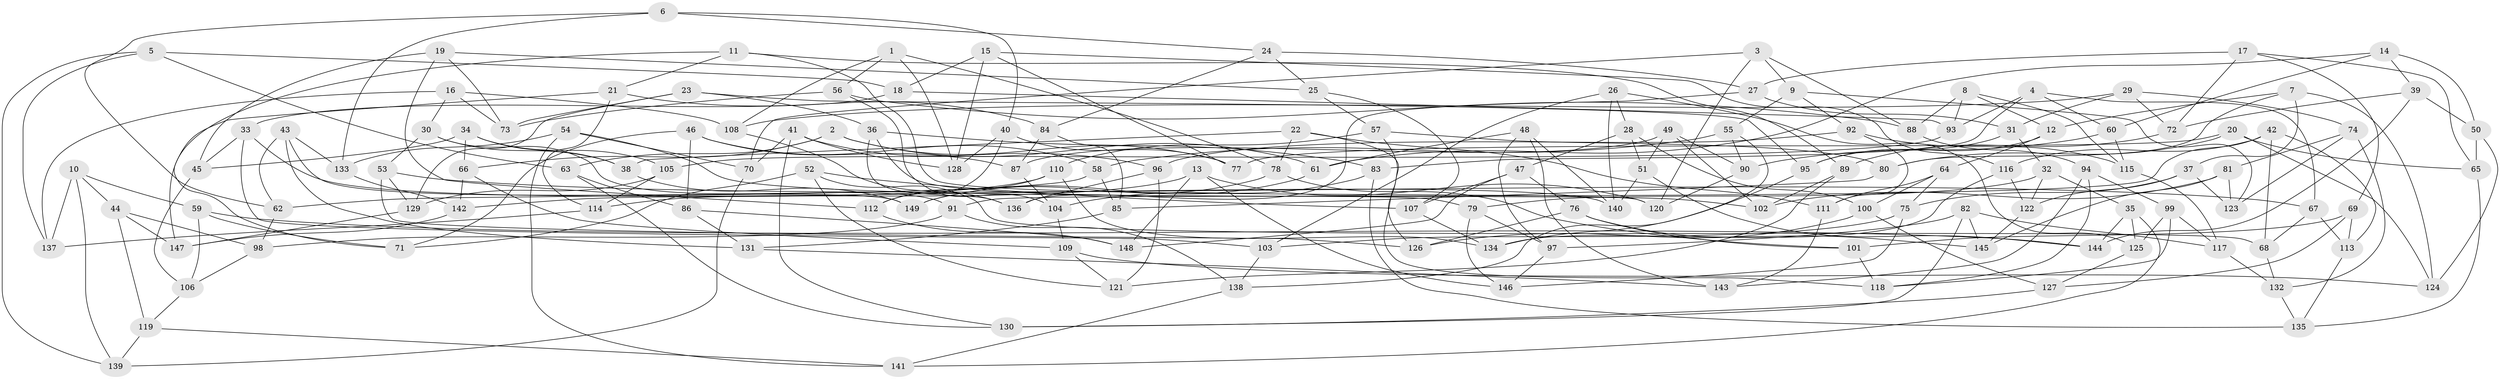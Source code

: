 // coarse degree distribution, {4: 0.5428571428571428, 6: 0.3047619047619048, 3: 0.0380952380952381, 5: 0.11428571428571428}
// Generated by graph-tools (version 1.1) at 2025/38/03/04/25 23:38:06]
// undirected, 149 vertices, 298 edges
graph export_dot {
  node [color=gray90,style=filled];
  1;
  2;
  3;
  4;
  5;
  6;
  7;
  8;
  9;
  10;
  11;
  12;
  13;
  14;
  15;
  16;
  17;
  18;
  19;
  20;
  21;
  22;
  23;
  24;
  25;
  26;
  27;
  28;
  29;
  30;
  31;
  32;
  33;
  34;
  35;
  36;
  37;
  38;
  39;
  40;
  41;
  42;
  43;
  44;
  45;
  46;
  47;
  48;
  49;
  50;
  51;
  52;
  53;
  54;
  55;
  56;
  57;
  58;
  59;
  60;
  61;
  62;
  63;
  64;
  65;
  66;
  67;
  68;
  69;
  70;
  71;
  72;
  73;
  74;
  75;
  76;
  77;
  78;
  79;
  80;
  81;
  82;
  83;
  84;
  85;
  86;
  87;
  88;
  89;
  90;
  91;
  92;
  93;
  94;
  95;
  96;
  97;
  98;
  99;
  100;
  101;
  102;
  103;
  104;
  105;
  106;
  107;
  108;
  109;
  110;
  111;
  112;
  113;
  114;
  115;
  116;
  117;
  118;
  119;
  120;
  121;
  122;
  123;
  124;
  125;
  126;
  127;
  128;
  129;
  130;
  131;
  132;
  133;
  134;
  135;
  136;
  137;
  138;
  139;
  140;
  141;
  142;
  143;
  144;
  145;
  146;
  147;
  148;
  149;
  1 -- 108;
  1 -- 128;
  1 -- 56;
  1 -- 78;
  2 -- 61;
  2 -- 77;
  2 -- 63;
  2 -- 66;
  3 -- 70;
  3 -- 120;
  3 -- 9;
  3 -- 88;
  4 -- 93;
  4 -- 67;
  4 -- 83;
  4 -- 60;
  5 -- 63;
  5 -- 18;
  5 -- 139;
  5 -- 137;
  6 -- 133;
  6 -- 62;
  6 -- 40;
  6 -- 24;
  7 -- 37;
  7 -- 124;
  7 -- 12;
  7 -- 80;
  8 -- 93;
  8 -- 12;
  8 -- 88;
  8 -- 115;
  9 -- 123;
  9 -- 92;
  9 -- 55;
  10 -- 59;
  10 -- 139;
  10 -- 137;
  10 -- 44;
  11 -- 89;
  11 -- 71;
  11 -- 21;
  11 -- 120;
  12 -- 95;
  12 -- 64;
  13 -- 114;
  13 -- 148;
  13 -- 146;
  13 -- 120;
  14 -- 60;
  14 -- 61;
  14 -- 39;
  14 -- 50;
  15 -- 18;
  15 -- 77;
  15 -- 116;
  15 -- 128;
  16 -- 108;
  16 -- 30;
  16 -- 137;
  16 -- 73;
  17 -- 65;
  17 -- 69;
  17 -- 27;
  17 -- 72;
  18 -- 33;
  18 -- 93;
  19 -- 73;
  19 -- 112;
  19 -- 25;
  19 -- 45;
  20 -- 65;
  20 -- 80;
  20 -- 77;
  20 -- 124;
  21 -- 114;
  21 -- 84;
  21 -- 147;
  22 -- 78;
  22 -- 38;
  22 -- 111;
  22 -- 126;
  23 -- 129;
  23 -- 73;
  23 -- 36;
  23 -- 95;
  24 -- 25;
  24 -- 27;
  24 -- 84;
  25 -- 107;
  25 -- 57;
  26 -- 103;
  26 -- 28;
  26 -- 140;
  26 -- 125;
  27 -- 136;
  27 -- 31;
  28 -- 51;
  28 -- 100;
  28 -- 47;
  29 -- 108;
  29 -- 31;
  29 -- 74;
  29 -- 72;
  30 -- 53;
  30 -- 91;
  30 -- 38;
  31 -- 32;
  31 -- 95;
  32 -- 79;
  32 -- 122;
  32 -- 35;
  33 -- 140;
  33 -- 45;
  33 -- 103;
  34 -- 105;
  34 -- 45;
  34 -- 38;
  34 -- 66;
  35 -- 125;
  35 -- 144;
  35 -- 141;
  36 -- 83;
  36 -- 79;
  36 -- 136;
  37 -- 122;
  37 -- 75;
  37 -- 123;
  38 -- 149;
  39 -- 50;
  39 -- 72;
  39 -- 144;
  40 -- 112;
  40 -- 128;
  40 -- 77;
  41 -- 70;
  41 -- 130;
  41 -- 128;
  41 -- 96;
  42 -- 116;
  42 -- 113;
  42 -- 68;
  42 -- 91;
  43 -- 133;
  43 -- 131;
  43 -- 62;
  43 -- 149;
  44 -- 119;
  44 -- 147;
  44 -- 98;
  45 -- 106;
  46 -- 58;
  46 -- 86;
  46 -- 71;
  46 -- 87;
  47 -- 148;
  47 -- 107;
  47 -- 76;
  48 -- 97;
  48 -- 143;
  48 -- 61;
  48 -- 140;
  49 -- 87;
  49 -- 51;
  49 -- 102;
  49 -- 90;
  50 -- 124;
  50 -- 65;
  51 -- 140;
  51 -- 144;
  52 -- 121;
  52 -- 107;
  52 -- 68;
  52 -- 71;
  53 -- 129;
  53 -- 126;
  53 -- 67;
  54 -- 70;
  54 -- 133;
  54 -- 141;
  54 -- 102;
  55 -- 90;
  55 -- 58;
  55 -- 138;
  56 -- 73;
  56 -- 104;
  56 -- 88;
  57 -- 118;
  57 -- 80;
  57 -- 110;
  58 -- 85;
  58 -- 62;
  59 -- 106;
  59 -- 144;
  59 -- 71;
  60 -- 115;
  60 -- 90;
  61 -- 149;
  62 -- 98;
  63 -- 130;
  63 -- 86;
  64 -- 111;
  64 -- 100;
  64 -- 75;
  65 -- 135;
  66 -- 109;
  66 -- 142;
  67 -- 68;
  67 -- 113;
  68 -- 132;
  69 -- 127;
  69 -- 113;
  69 -- 101;
  70 -- 139;
  72 -- 89;
  74 -- 132;
  74 -- 123;
  74 -- 81;
  75 -- 103;
  75 -- 146;
  76 -- 145;
  76 -- 126;
  76 -- 101;
  78 -- 101;
  78 -- 149;
  79 -- 146;
  79 -- 97;
  80 -- 85;
  81 -- 123;
  81 -- 102;
  81 -- 145;
  82 -- 145;
  82 -- 117;
  82 -- 130;
  82 -- 97;
  83 -- 104;
  83 -- 135;
  84 -- 85;
  84 -- 87;
  85 -- 131;
  86 -- 148;
  86 -- 131;
  87 -- 104;
  88 -- 94;
  89 -- 102;
  89 -- 121;
  90 -- 120;
  91 -- 138;
  91 -- 98;
  92 -- 96;
  92 -- 115;
  92 -- 111;
  93 -- 105;
  94 -- 99;
  94 -- 118;
  94 -- 143;
  95 -- 134;
  96 -- 136;
  96 -- 121;
  97 -- 146;
  98 -- 106;
  99 -- 125;
  99 -- 118;
  99 -- 117;
  100 -- 127;
  100 -- 126;
  101 -- 118;
  103 -- 138;
  104 -- 109;
  105 -- 129;
  105 -- 114;
  106 -- 119;
  107 -- 134;
  108 -- 136;
  109 -- 124;
  109 -- 121;
  110 -- 134;
  110 -- 142;
  110 -- 112;
  111 -- 143;
  112 -- 148;
  113 -- 135;
  114 -- 137;
  115 -- 117;
  116 -- 134;
  116 -- 122;
  117 -- 132;
  119 -- 141;
  119 -- 139;
  122 -- 145;
  125 -- 127;
  127 -- 130;
  129 -- 147;
  131 -- 143;
  132 -- 135;
  133 -- 142;
  138 -- 141;
  142 -- 147;
}
